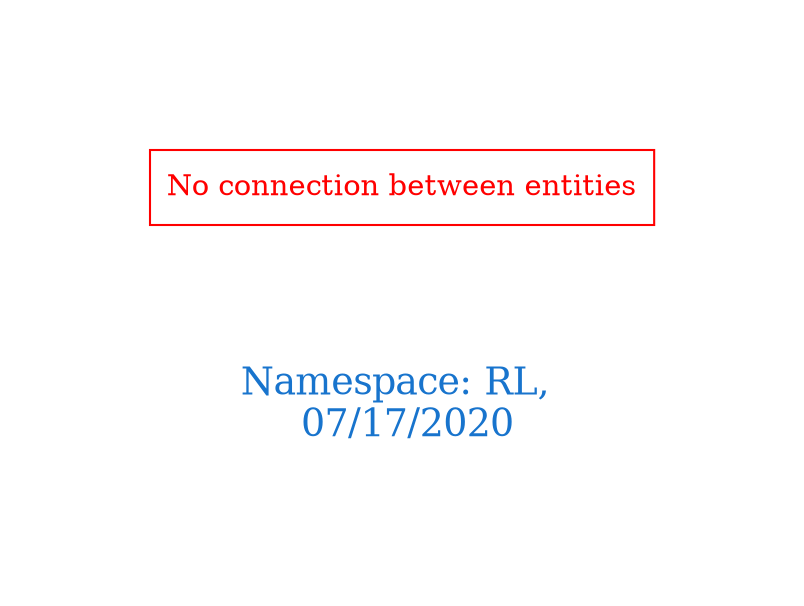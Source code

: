 digraph OGIT_ontology {
 graph [ rankdir= LR,pad=1 
fontsize = 18,
fontcolor= dodgerblue3,label = "\n\n\nNamespace: RL, \n 07/17/2020"];
node[shape=polygon];
edge [  color="gray81"];

"No connection between entities" [fontcolor = "red",color="red", shape="polygon"]
}
